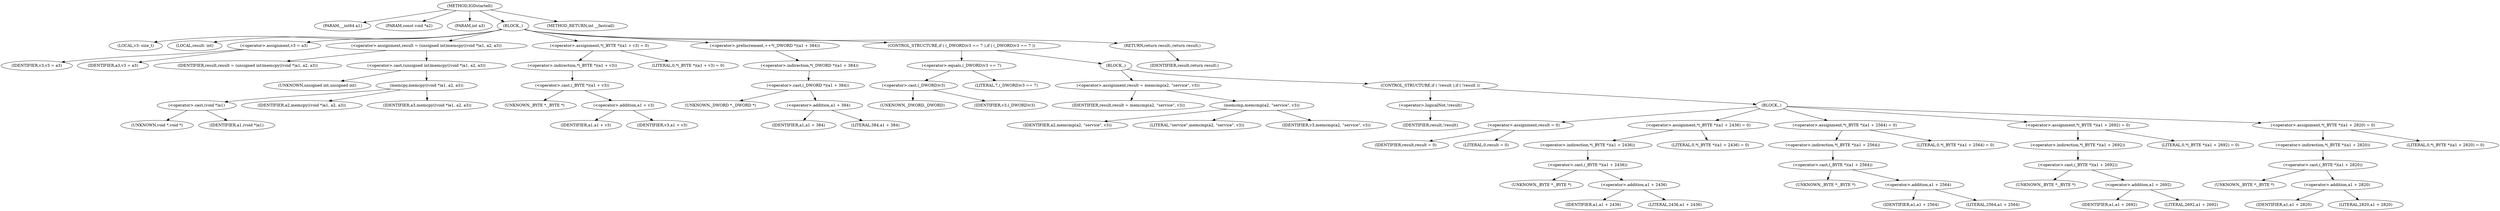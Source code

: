 digraph IGDstartelt {  
"1000103" [label = "(METHOD,IGDstartelt)" ]
"1000104" [label = "(PARAM,__int64 a1)" ]
"1000105" [label = "(PARAM,const void *a2)" ]
"1000106" [label = "(PARAM,int a3)" ]
"1000107" [label = "(BLOCK,,)" ]
"1000108" [label = "(LOCAL,v3: size_t)" ]
"1000109" [label = "(LOCAL,result: int)" ]
"1000110" [label = "(<operator>.assignment,v3 = a3)" ]
"1000111" [label = "(IDENTIFIER,v3,v3 = a3)" ]
"1000112" [label = "(IDENTIFIER,a3,v3 = a3)" ]
"1000113" [label = "(<operator>.assignment,result = (unsigned int)memcpy((void *)a1, a2, a3))" ]
"1000114" [label = "(IDENTIFIER,result,result = (unsigned int)memcpy((void *)a1, a2, a3))" ]
"1000115" [label = "(<operator>.cast,(unsigned int)memcpy((void *)a1, a2, a3))" ]
"1000116" [label = "(UNKNOWN,unsigned int,unsigned int)" ]
"1000117" [label = "(memcpy,memcpy((void *)a1, a2, a3))" ]
"1000118" [label = "(<operator>.cast,(void *)a1)" ]
"1000119" [label = "(UNKNOWN,void *,void *)" ]
"1000120" [label = "(IDENTIFIER,a1,(void *)a1)" ]
"1000121" [label = "(IDENTIFIER,a2,memcpy((void *)a1, a2, a3))" ]
"1000122" [label = "(IDENTIFIER,a3,memcpy((void *)a1, a2, a3))" ]
"1000123" [label = "(<operator>.assignment,*(_BYTE *)(a1 + v3) = 0)" ]
"1000124" [label = "(<operator>.indirection,*(_BYTE *)(a1 + v3))" ]
"1000125" [label = "(<operator>.cast,(_BYTE *)(a1 + v3))" ]
"1000126" [label = "(UNKNOWN,_BYTE *,_BYTE *)" ]
"1000127" [label = "(<operator>.addition,a1 + v3)" ]
"1000128" [label = "(IDENTIFIER,a1,a1 + v3)" ]
"1000129" [label = "(IDENTIFIER,v3,a1 + v3)" ]
"1000130" [label = "(LITERAL,0,*(_BYTE *)(a1 + v3) = 0)" ]
"1000131" [label = "(<operator>.preIncrement,++*(_DWORD *)(a1 + 384))" ]
"1000132" [label = "(<operator>.indirection,*(_DWORD *)(a1 + 384))" ]
"1000133" [label = "(<operator>.cast,(_DWORD *)(a1 + 384))" ]
"1000134" [label = "(UNKNOWN,_DWORD *,_DWORD *)" ]
"1000135" [label = "(<operator>.addition,a1 + 384)" ]
"1000136" [label = "(IDENTIFIER,a1,a1 + 384)" ]
"1000137" [label = "(LITERAL,384,a1 + 384)" ]
"1000138" [label = "(CONTROL_STRUCTURE,if ( (_DWORD)v3 == 7 ),if ( (_DWORD)v3 == 7 ))" ]
"1000139" [label = "(<operator>.equals,(_DWORD)v3 == 7)" ]
"1000140" [label = "(<operator>.cast,(_DWORD)v3)" ]
"1000141" [label = "(UNKNOWN,_DWORD,_DWORD)" ]
"1000142" [label = "(IDENTIFIER,v3,(_DWORD)v3)" ]
"1000143" [label = "(LITERAL,7,(_DWORD)v3 == 7)" ]
"1000144" [label = "(BLOCK,,)" ]
"1000145" [label = "(<operator>.assignment,result = memcmp(a2, \"service\", v3))" ]
"1000146" [label = "(IDENTIFIER,result,result = memcmp(a2, \"service\", v3))" ]
"1000147" [label = "(memcmp,memcmp(a2, \"service\", v3))" ]
"1000148" [label = "(IDENTIFIER,a2,memcmp(a2, \"service\", v3))" ]
"1000149" [label = "(LITERAL,\"service\",memcmp(a2, \"service\", v3))" ]
"1000150" [label = "(IDENTIFIER,v3,memcmp(a2, \"service\", v3))" ]
"1000151" [label = "(CONTROL_STRUCTURE,if ( !result ),if ( !result ))" ]
"1000152" [label = "(<operator>.logicalNot,!result)" ]
"1000153" [label = "(IDENTIFIER,result,!result)" ]
"1000154" [label = "(BLOCK,,)" ]
"1000155" [label = "(<operator>.assignment,result = 0)" ]
"1000156" [label = "(IDENTIFIER,result,result = 0)" ]
"1000157" [label = "(LITERAL,0,result = 0)" ]
"1000158" [label = "(<operator>.assignment,*(_BYTE *)(a1 + 2436) = 0)" ]
"1000159" [label = "(<operator>.indirection,*(_BYTE *)(a1 + 2436))" ]
"1000160" [label = "(<operator>.cast,(_BYTE *)(a1 + 2436))" ]
"1000161" [label = "(UNKNOWN,_BYTE *,_BYTE *)" ]
"1000162" [label = "(<operator>.addition,a1 + 2436)" ]
"1000163" [label = "(IDENTIFIER,a1,a1 + 2436)" ]
"1000164" [label = "(LITERAL,2436,a1 + 2436)" ]
"1000165" [label = "(LITERAL,0,*(_BYTE *)(a1 + 2436) = 0)" ]
"1000166" [label = "(<operator>.assignment,*(_BYTE *)(a1 + 2564) = 0)" ]
"1000167" [label = "(<operator>.indirection,*(_BYTE *)(a1 + 2564))" ]
"1000168" [label = "(<operator>.cast,(_BYTE *)(a1 + 2564))" ]
"1000169" [label = "(UNKNOWN,_BYTE *,_BYTE *)" ]
"1000170" [label = "(<operator>.addition,a1 + 2564)" ]
"1000171" [label = "(IDENTIFIER,a1,a1 + 2564)" ]
"1000172" [label = "(LITERAL,2564,a1 + 2564)" ]
"1000173" [label = "(LITERAL,0,*(_BYTE *)(a1 + 2564) = 0)" ]
"1000174" [label = "(<operator>.assignment,*(_BYTE *)(a1 + 2692) = 0)" ]
"1000175" [label = "(<operator>.indirection,*(_BYTE *)(a1 + 2692))" ]
"1000176" [label = "(<operator>.cast,(_BYTE *)(a1 + 2692))" ]
"1000177" [label = "(UNKNOWN,_BYTE *,_BYTE *)" ]
"1000178" [label = "(<operator>.addition,a1 + 2692)" ]
"1000179" [label = "(IDENTIFIER,a1,a1 + 2692)" ]
"1000180" [label = "(LITERAL,2692,a1 + 2692)" ]
"1000181" [label = "(LITERAL,0,*(_BYTE *)(a1 + 2692) = 0)" ]
"1000182" [label = "(<operator>.assignment,*(_BYTE *)(a1 + 2820) = 0)" ]
"1000183" [label = "(<operator>.indirection,*(_BYTE *)(a1 + 2820))" ]
"1000184" [label = "(<operator>.cast,(_BYTE *)(a1 + 2820))" ]
"1000185" [label = "(UNKNOWN,_BYTE *,_BYTE *)" ]
"1000186" [label = "(<operator>.addition,a1 + 2820)" ]
"1000187" [label = "(IDENTIFIER,a1,a1 + 2820)" ]
"1000188" [label = "(LITERAL,2820,a1 + 2820)" ]
"1000189" [label = "(LITERAL,0,*(_BYTE *)(a1 + 2820) = 0)" ]
"1000190" [label = "(RETURN,return result;,return result;)" ]
"1000191" [label = "(IDENTIFIER,result,return result;)" ]
"1000192" [label = "(METHOD_RETURN,int __fastcall)" ]
  "1000103" -> "1000104" 
  "1000103" -> "1000105" 
  "1000103" -> "1000106" 
  "1000103" -> "1000107" 
  "1000103" -> "1000192" 
  "1000107" -> "1000108" 
  "1000107" -> "1000109" 
  "1000107" -> "1000110" 
  "1000107" -> "1000113" 
  "1000107" -> "1000123" 
  "1000107" -> "1000131" 
  "1000107" -> "1000138" 
  "1000107" -> "1000190" 
  "1000110" -> "1000111" 
  "1000110" -> "1000112" 
  "1000113" -> "1000114" 
  "1000113" -> "1000115" 
  "1000115" -> "1000116" 
  "1000115" -> "1000117" 
  "1000117" -> "1000118" 
  "1000117" -> "1000121" 
  "1000117" -> "1000122" 
  "1000118" -> "1000119" 
  "1000118" -> "1000120" 
  "1000123" -> "1000124" 
  "1000123" -> "1000130" 
  "1000124" -> "1000125" 
  "1000125" -> "1000126" 
  "1000125" -> "1000127" 
  "1000127" -> "1000128" 
  "1000127" -> "1000129" 
  "1000131" -> "1000132" 
  "1000132" -> "1000133" 
  "1000133" -> "1000134" 
  "1000133" -> "1000135" 
  "1000135" -> "1000136" 
  "1000135" -> "1000137" 
  "1000138" -> "1000139" 
  "1000138" -> "1000144" 
  "1000139" -> "1000140" 
  "1000139" -> "1000143" 
  "1000140" -> "1000141" 
  "1000140" -> "1000142" 
  "1000144" -> "1000145" 
  "1000144" -> "1000151" 
  "1000145" -> "1000146" 
  "1000145" -> "1000147" 
  "1000147" -> "1000148" 
  "1000147" -> "1000149" 
  "1000147" -> "1000150" 
  "1000151" -> "1000152" 
  "1000151" -> "1000154" 
  "1000152" -> "1000153" 
  "1000154" -> "1000155" 
  "1000154" -> "1000158" 
  "1000154" -> "1000166" 
  "1000154" -> "1000174" 
  "1000154" -> "1000182" 
  "1000155" -> "1000156" 
  "1000155" -> "1000157" 
  "1000158" -> "1000159" 
  "1000158" -> "1000165" 
  "1000159" -> "1000160" 
  "1000160" -> "1000161" 
  "1000160" -> "1000162" 
  "1000162" -> "1000163" 
  "1000162" -> "1000164" 
  "1000166" -> "1000167" 
  "1000166" -> "1000173" 
  "1000167" -> "1000168" 
  "1000168" -> "1000169" 
  "1000168" -> "1000170" 
  "1000170" -> "1000171" 
  "1000170" -> "1000172" 
  "1000174" -> "1000175" 
  "1000174" -> "1000181" 
  "1000175" -> "1000176" 
  "1000176" -> "1000177" 
  "1000176" -> "1000178" 
  "1000178" -> "1000179" 
  "1000178" -> "1000180" 
  "1000182" -> "1000183" 
  "1000182" -> "1000189" 
  "1000183" -> "1000184" 
  "1000184" -> "1000185" 
  "1000184" -> "1000186" 
  "1000186" -> "1000187" 
  "1000186" -> "1000188" 
  "1000190" -> "1000191" 
}
